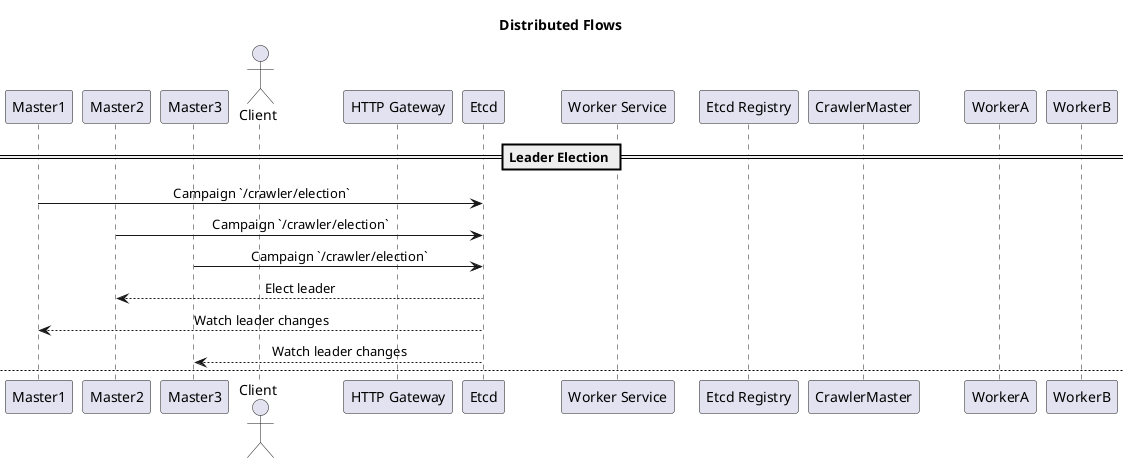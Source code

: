 @startuml
title Distributed Flows

skinparam sequenceMessageAlign center

== Leader Election ==
participant Master1
participant Master2
participant Master3
participant Etcd

Master1 -> Etcd : Campaign `/crawler/election`
Master2 -> Etcd : Campaign `/crawler/election`
Master3 -> Etcd : Campaign `/crawler/election`
Etcd --> Master2 : Elect leader
Master1 <-- Etcd : Watch leader changes
Master3 <-- Etcd : Watch leader changes

newpage

== Add Resource ==
actor Client
participant HTTPGW as "HTTP Gateway"
participant Master as "CrawlerMaster"
participant Etcd
participant Worker as "Worker Service"

Client -> HTTPGW : POST /v1/resource
HTTPGW -> Master : AddResource(ResourceSpec)
Master -> Master : Hystrix + RateLimit
Master -> Etcd : Put `/resources/<id>` + assigned worker
Etcd --> Worker : Watch event (add)
Worker -> Worker : runTasks(resource)

newpage

== Worker Node Change ==
participant Registry as "Etcd Registry"
participant Master
participant WorkerA
participant WorkerB

WorkerA -> Registry : Register `go.micro.server.worker`
Master <- Registry : Watch services
Master -> Master : updateWorkNodes()
WorkerB -> Registry : Deregister or fail
Master <- Registry : Watch remove
Master -> Master : reAssign(resources)

@enduml
